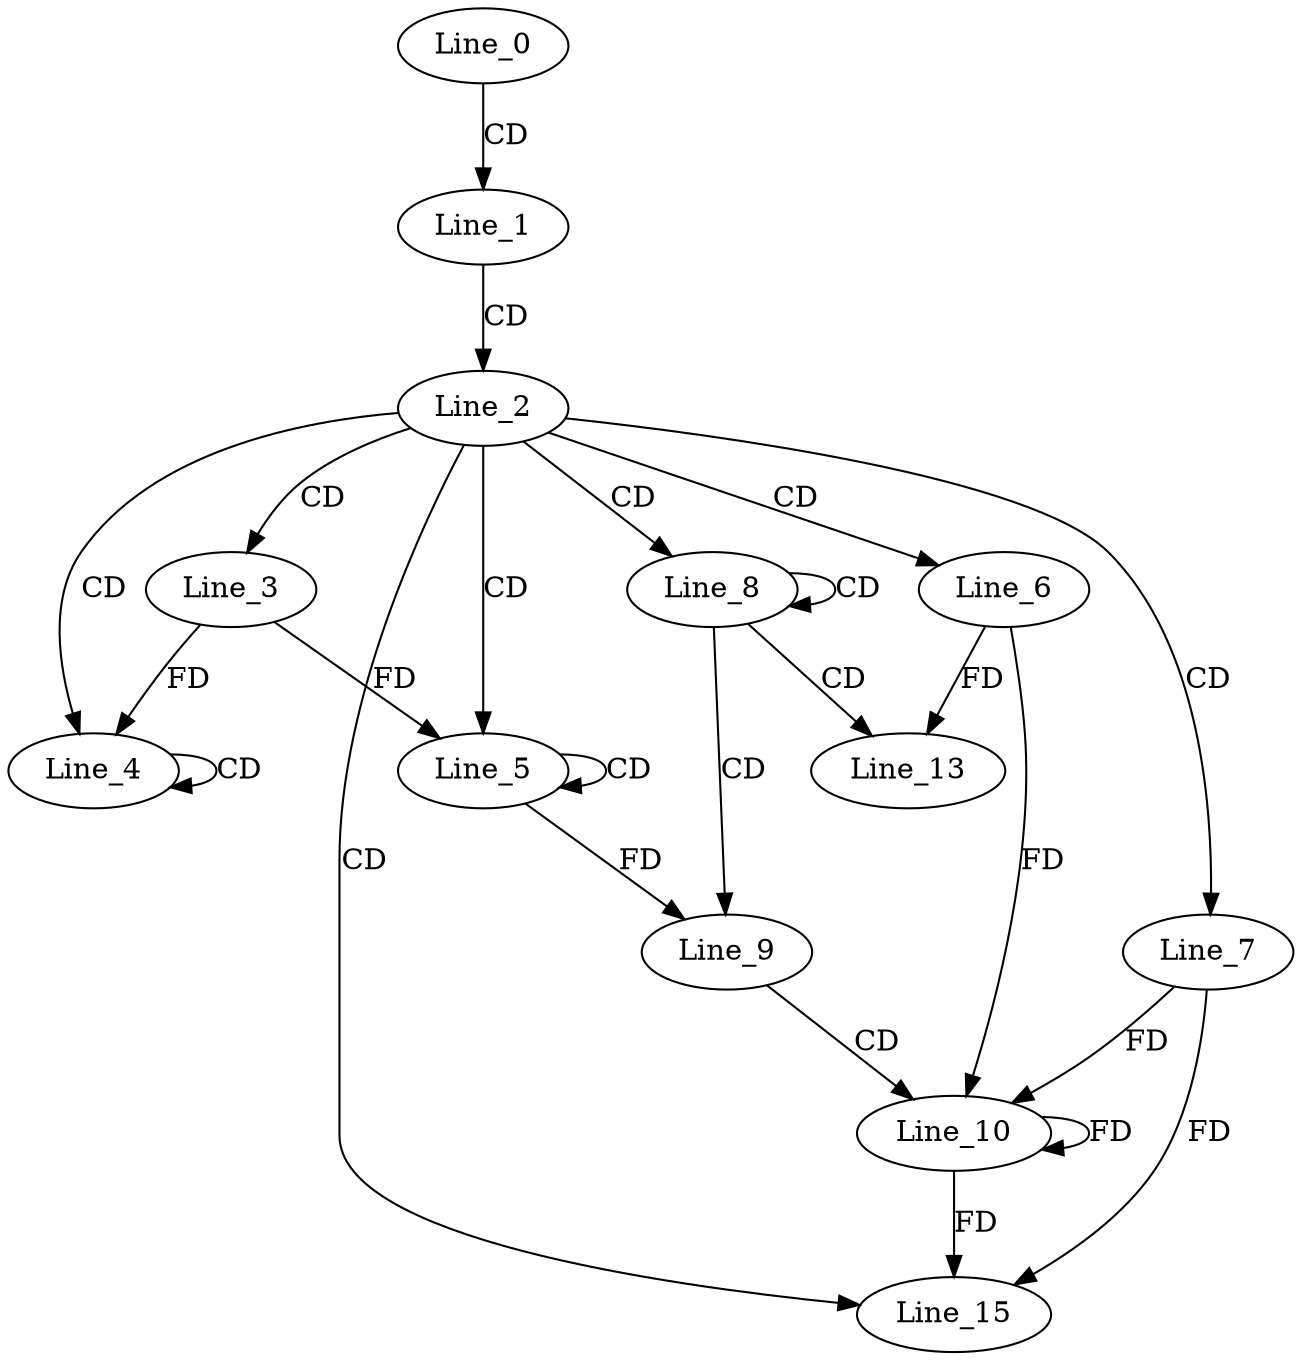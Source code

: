 digraph G {
  Line_0;
  Line_1;
  Line_2;
  Line_3;
  Line_4;
  Line_4;
  Line_5;
  Line_5;
  Line_6;
  Line_7;
  Line_8;
  Line_9;
  Line_9;
  Line_10;
  Line_13;
  Line_15;
  Line_0 -> Line_1 [ label="CD" ];
  Line_1 -> Line_2 [ label="CD" ];
  Line_2 -> Line_3 [ label="CD" ];
  Line_2 -> Line_4 [ label="CD" ];
  Line_4 -> Line_4 [ label="CD" ];
  Line_3 -> Line_4 [ label="FD" ];
  Line_2 -> Line_5 [ label="CD" ];
  Line_5 -> Line_5 [ label="CD" ];
  Line_3 -> Line_5 [ label="FD" ];
  Line_2 -> Line_6 [ label="CD" ];
  Line_2 -> Line_7 [ label="CD" ];
  Line_2 -> Line_8 [ label="CD" ];
  Line_8 -> Line_8 [ label="CD" ];
  Line_8 -> Line_9 [ label="CD" ];
  Line_5 -> Line_9 [ label="FD" ];
  Line_9 -> Line_10 [ label="CD" ];
  Line_10 -> Line_10 [ label="FD" ];
  Line_7 -> Line_10 [ label="FD" ];
  Line_6 -> Line_10 [ label="FD" ];
  Line_8 -> Line_13 [ label="CD" ];
  Line_6 -> Line_13 [ label="FD" ];
  Line_2 -> Line_15 [ label="CD" ];
  Line_10 -> Line_15 [ label="FD" ];
  Line_7 -> Line_15 [ label="FD" ];
}
